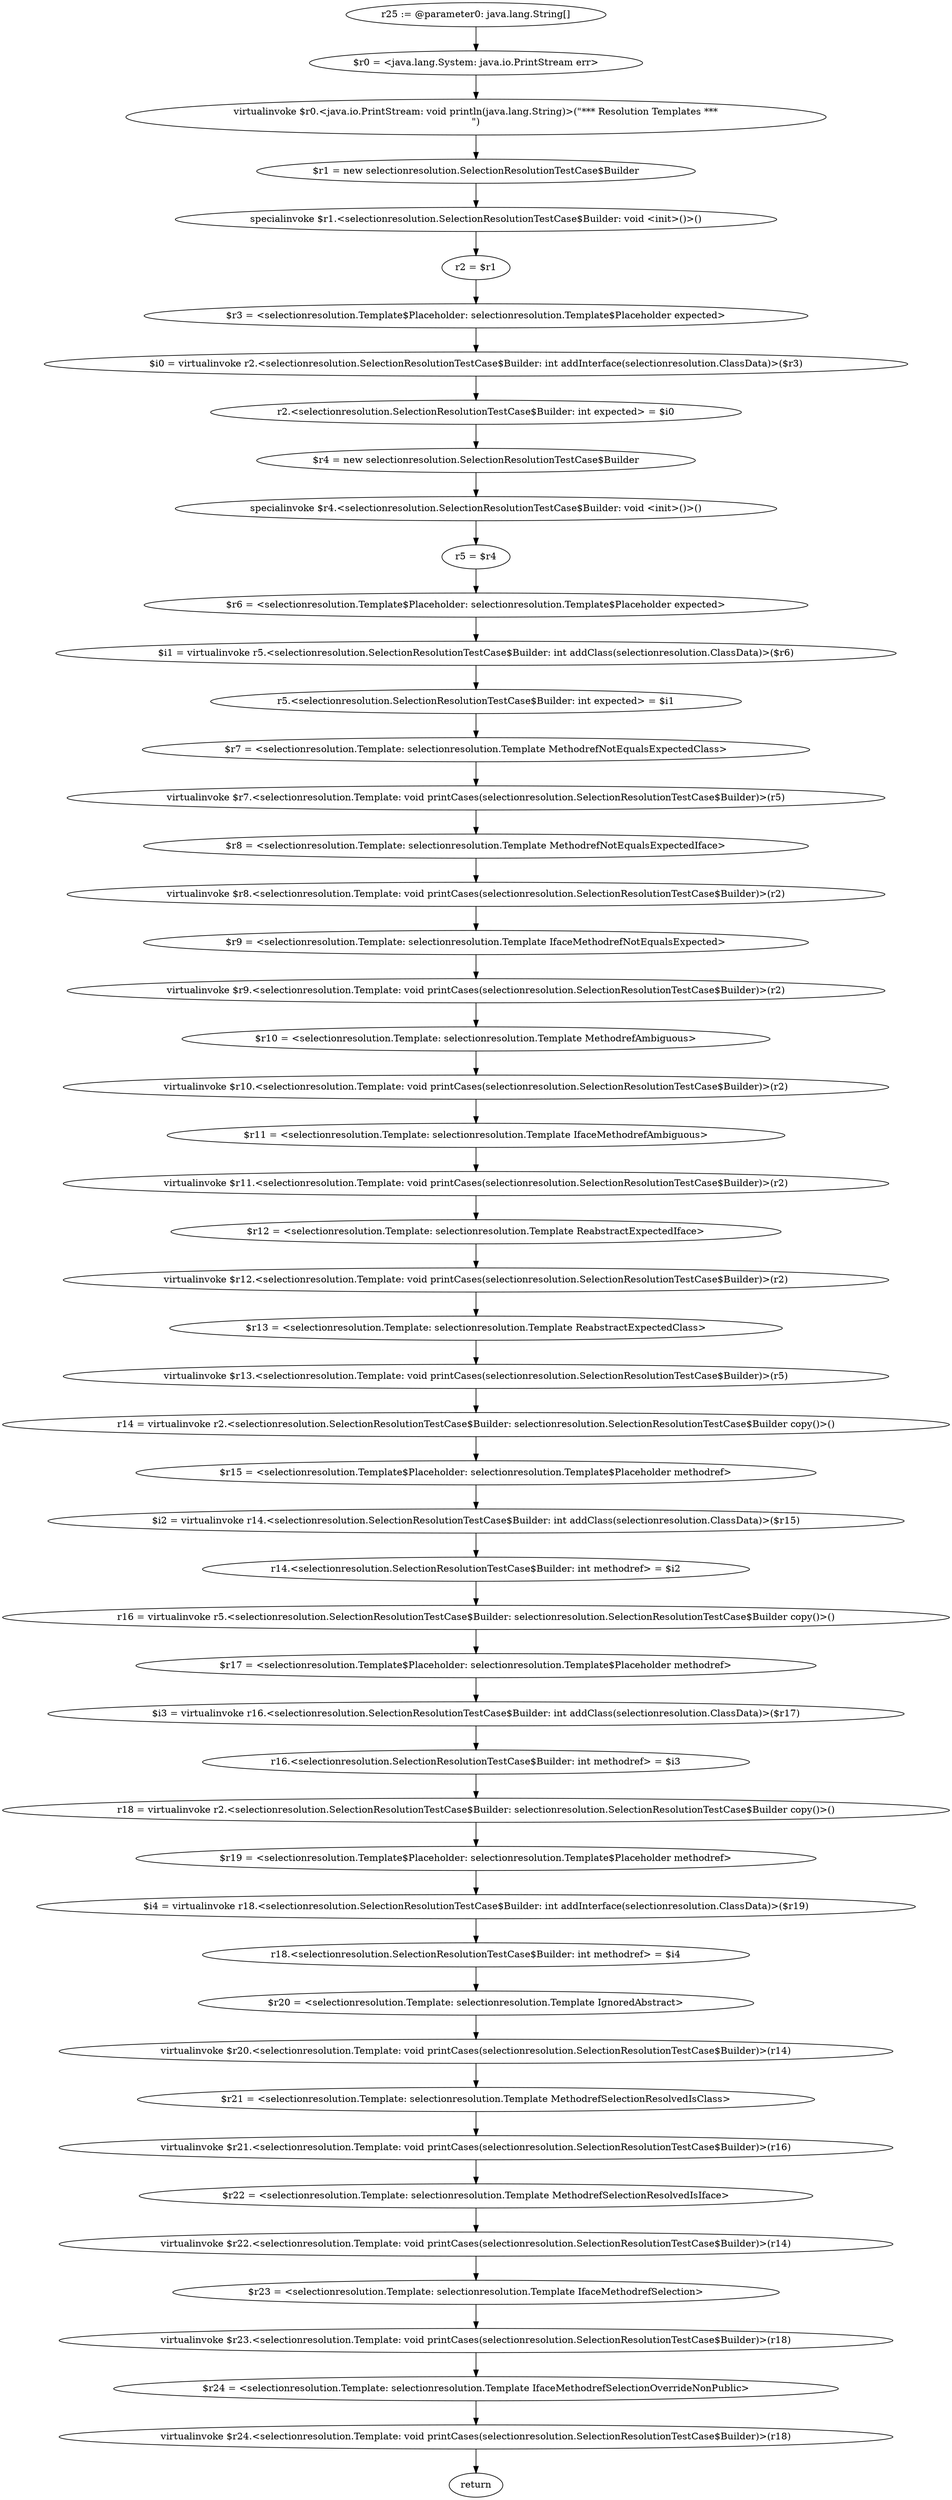 digraph "unitGraph" {
    "r25 := @parameter0: java.lang.String[]"
    "$r0 = <java.lang.System: java.io.PrintStream err>"
    "virtualinvoke $r0.<java.io.PrintStream: void println(java.lang.String)>(\"*** Resolution Templates ***\n\")"
    "$r1 = new selectionresolution.SelectionResolutionTestCase$Builder"
    "specialinvoke $r1.<selectionresolution.SelectionResolutionTestCase$Builder: void <init>()>()"
    "r2 = $r1"
    "$r3 = <selectionresolution.Template$Placeholder: selectionresolution.Template$Placeholder expected>"
    "$i0 = virtualinvoke r2.<selectionresolution.SelectionResolutionTestCase$Builder: int addInterface(selectionresolution.ClassData)>($r3)"
    "r2.<selectionresolution.SelectionResolutionTestCase$Builder: int expected> = $i0"
    "$r4 = new selectionresolution.SelectionResolutionTestCase$Builder"
    "specialinvoke $r4.<selectionresolution.SelectionResolutionTestCase$Builder: void <init>()>()"
    "r5 = $r4"
    "$r6 = <selectionresolution.Template$Placeholder: selectionresolution.Template$Placeholder expected>"
    "$i1 = virtualinvoke r5.<selectionresolution.SelectionResolutionTestCase$Builder: int addClass(selectionresolution.ClassData)>($r6)"
    "r5.<selectionresolution.SelectionResolutionTestCase$Builder: int expected> = $i1"
    "$r7 = <selectionresolution.Template: selectionresolution.Template MethodrefNotEqualsExpectedClass>"
    "virtualinvoke $r7.<selectionresolution.Template: void printCases(selectionresolution.SelectionResolutionTestCase$Builder)>(r5)"
    "$r8 = <selectionresolution.Template: selectionresolution.Template MethodrefNotEqualsExpectedIface>"
    "virtualinvoke $r8.<selectionresolution.Template: void printCases(selectionresolution.SelectionResolutionTestCase$Builder)>(r2)"
    "$r9 = <selectionresolution.Template: selectionresolution.Template IfaceMethodrefNotEqualsExpected>"
    "virtualinvoke $r9.<selectionresolution.Template: void printCases(selectionresolution.SelectionResolutionTestCase$Builder)>(r2)"
    "$r10 = <selectionresolution.Template: selectionresolution.Template MethodrefAmbiguous>"
    "virtualinvoke $r10.<selectionresolution.Template: void printCases(selectionresolution.SelectionResolutionTestCase$Builder)>(r2)"
    "$r11 = <selectionresolution.Template: selectionresolution.Template IfaceMethodrefAmbiguous>"
    "virtualinvoke $r11.<selectionresolution.Template: void printCases(selectionresolution.SelectionResolutionTestCase$Builder)>(r2)"
    "$r12 = <selectionresolution.Template: selectionresolution.Template ReabstractExpectedIface>"
    "virtualinvoke $r12.<selectionresolution.Template: void printCases(selectionresolution.SelectionResolutionTestCase$Builder)>(r2)"
    "$r13 = <selectionresolution.Template: selectionresolution.Template ReabstractExpectedClass>"
    "virtualinvoke $r13.<selectionresolution.Template: void printCases(selectionresolution.SelectionResolutionTestCase$Builder)>(r5)"
    "r14 = virtualinvoke r2.<selectionresolution.SelectionResolutionTestCase$Builder: selectionresolution.SelectionResolutionTestCase$Builder copy()>()"
    "$r15 = <selectionresolution.Template$Placeholder: selectionresolution.Template$Placeholder methodref>"
    "$i2 = virtualinvoke r14.<selectionresolution.SelectionResolutionTestCase$Builder: int addClass(selectionresolution.ClassData)>($r15)"
    "r14.<selectionresolution.SelectionResolutionTestCase$Builder: int methodref> = $i2"
    "r16 = virtualinvoke r5.<selectionresolution.SelectionResolutionTestCase$Builder: selectionresolution.SelectionResolutionTestCase$Builder copy()>()"
    "$r17 = <selectionresolution.Template$Placeholder: selectionresolution.Template$Placeholder methodref>"
    "$i3 = virtualinvoke r16.<selectionresolution.SelectionResolutionTestCase$Builder: int addClass(selectionresolution.ClassData)>($r17)"
    "r16.<selectionresolution.SelectionResolutionTestCase$Builder: int methodref> = $i3"
    "r18 = virtualinvoke r2.<selectionresolution.SelectionResolutionTestCase$Builder: selectionresolution.SelectionResolutionTestCase$Builder copy()>()"
    "$r19 = <selectionresolution.Template$Placeholder: selectionresolution.Template$Placeholder methodref>"
    "$i4 = virtualinvoke r18.<selectionresolution.SelectionResolutionTestCase$Builder: int addInterface(selectionresolution.ClassData)>($r19)"
    "r18.<selectionresolution.SelectionResolutionTestCase$Builder: int methodref> = $i4"
    "$r20 = <selectionresolution.Template: selectionresolution.Template IgnoredAbstract>"
    "virtualinvoke $r20.<selectionresolution.Template: void printCases(selectionresolution.SelectionResolutionTestCase$Builder)>(r14)"
    "$r21 = <selectionresolution.Template: selectionresolution.Template MethodrefSelectionResolvedIsClass>"
    "virtualinvoke $r21.<selectionresolution.Template: void printCases(selectionresolution.SelectionResolutionTestCase$Builder)>(r16)"
    "$r22 = <selectionresolution.Template: selectionresolution.Template MethodrefSelectionResolvedIsIface>"
    "virtualinvoke $r22.<selectionresolution.Template: void printCases(selectionresolution.SelectionResolutionTestCase$Builder)>(r14)"
    "$r23 = <selectionresolution.Template: selectionresolution.Template IfaceMethodrefSelection>"
    "virtualinvoke $r23.<selectionresolution.Template: void printCases(selectionresolution.SelectionResolutionTestCase$Builder)>(r18)"
    "$r24 = <selectionresolution.Template: selectionresolution.Template IfaceMethodrefSelectionOverrideNonPublic>"
    "virtualinvoke $r24.<selectionresolution.Template: void printCases(selectionresolution.SelectionResolutionTestCase$Builder)>(r18)"
    "return"
    "r25 := @parameter0: java.lang.String[]"->"$r0 = <java.lang.System: java.io.PrintStream err>";
    "$r0 = <java.lang.System: java.io.PrintStream err>"->"virtualinvoke $r0.<java.io.PrintStream: void println(java.lang.String)>(\"*** Resolution Templates ***\n\")";
    "virtualinvoke $r0.<java.io.PrintStream: void println(java.lang.String)>(\"*** Resolution Templates ***\n\")"->"$r1 = new selectionresolution.SelectionResolutionTestCase$Builder";
    "$r1 = new selectionresolution.SelectionResolutionTestCase$Builder"->"specialinvoke $r1.<selectionresolution.SelectionResolutionTestCase$Builder: void <init>()>()";
    "specialinvoke $r1.<selectionresolution.SelectionResolutionTestCase$Builder: void <init>()>()"->"r2 = $r1";
    "r2 = $r1"->"$r3 = <selectionresolution.Template$Placeholder: selectionresolution.Template$Placeholder expected>";
    "$r3 = <selectionresolution.Template$Placeholder: selectionresolution.Template$Placeholder expected>"->"$i0 = virtualinvoke r2.<selectionresolution.SelectionResolutionTestCase$Builder: int addInterface(selectionresolution.ClassData)>($r3)";
    "$i0 = virtualinvoke r2.<selectionresolution.SelectionResolutionTestCase$Builder: int addInterface(selectionresolution.ClassData)>($r3)"->"r2.<selectionresolution.SelectionResolutionTestCase$Builder: int expected> = $i0";
    "r2.<selectionresolution.SelectionResolutionTestCase$Builder: int expected> = $i0"->"$r4 = new selectionresolution.SelectionResolutionTestCase$Builder";
    "$r4 = new selectionresolution.SelectionResolutionTestCase$Builder"->"specialinvoke $r4.<selectionresolution.SelectionResolutionTestCase$Builder: void <init>()>()";
    "specialinvoke $r4.<selectionresolution.SelectionResolutionTestCase$Builder: void <init>()>()"->"r5 = $r4";
    "r5 = $r4"->"$r6 = <selectionresolution.Template$Placeholder: selectionresolution.Template$Placeholder expected>";
    "$r6 = <selectionresolution.Template$Placeholder: selectionresolution.Template$Placeholder expected>"->"$i1 = virtualinvoke r5.<selectionresolution.SelectionResolutionTestCase$Builder: int addClass(selectionresolution.ClassData)>($r6)";
    "$i1 = virtualinvoke r5.<selectionresolution.SelectionResolutionTestCase$Builder: int addClass(selectionresolution.ClassData)>($r6)"->"r5.<selectionresolution.SelectionResolutionTestCase$Builder: int expected> = $i1";
    "r5.<selectionresolution.SelectionResolutionTestCase$Builder: int expected> = $i1"->"$r7 = <selectionresolution.Template: selectionresolution.Template MethodrefNotEqualsExpectedClass>";
    "$r7 = <selectionresolution.Template: selectionresolution.Template MethodrefNotEqualsExpectedClass>"->"virtualinvoke $r7.<selectionresolution.Template: void printCases(selectionresolution.SelectionResolutionTestCase$Builder)>(r5)";
    "virtualinvoke $r7.<selectionresolution.Template: void printCases(selectionresolution.SelectionResolutionTestCase$Builder)>(r5)"->"$r8 = <selectionresolution.Template: selectionresolution.Template MethodrefNotEqualsExpectedIface>";
    "$r8 = <selectionresolution.Template: selectionresolution.Template MethodrefNotEqualsExpectedIface>"->"virtualinvoke $r8.<selectionresolution.Template: void printCases(selectionresolution.SelectionResolutionTestCase$Builder)>(r2)";
    "virtualinvoke $r8.<selectionresolution.Template: void printCases(selectionresolution.SelectionResolutionTestCase$Builder)>(r2)"->"$r9 = <selectionresolution.Template: selectionresolution.Template IfaceMethodrefNotEqualsExpected>";
    "$r9 = <selectionresolution.Template: selectionresolution.Template IfaceMethodrefNotEqualsExpected>"->"virtualinvoke $r9.<selectionresolution.Template: void printCases(selectionresolution.SelectionResolutionTestCase$Builder)>(r2)";
    "virtualinvoke $r9.<selectionresolution.Template: void printCases(selectionresolution.SelectionResolutionTestCase$Builder)>(r2)"->"$r10 = <selectionresolution.Template: selectionresolution.Template MethodrefAmbiguous>";
    "$r10 = <selectionresolution.Template: selectionresolution.Template MethodrefAmbiguous>"->"virtualinvoke $r10.<selectionresolution.Template: void printCases(selectionresolution.SelectionResolutionTestCase$Builder)>(r2)";
    "virtualinvoke $r10.<selectionresolution.Template: void printCases(selectionresolution.SelectionResolutionTestCase$Builder)>(r2)"->"$r11 = <selectionresolution.Template: selectionresolution.Template IfaceMethodrefAmbiguous>";
    "$r11 = <selectionresolution.Template: selectionresolution.Template IfaceMethodrefAmbiguous>"->"virtualinvoke $r11.<selectionresolution.Template: void printCases(selectionresolution.SelectionResolutionTestCase$Builder)>(r2)";
    "virtualinvoke $r11.<selectionresolution.Template: void printCases(selectionresolution.SelectionResolutionTestCase$Builder)>(r2)"->"$r12 = <selectionresolution.Template: selectionresolution.Template ReabstractExpectedIface>";
    "$r12 = <selectionresolution.Template: selectionresolution.Template ReabstractExpectedIface>"->"virtualinvoke $r12.<selectionresolution.Template: void printCases(selectionresolution.SelectionResolutionTestCase$Builder)>(r2)";
    "virtualinvoke $r12.<selectionresolution.Template: void printCases(selectionresolution.SelectionResolutionTestCase$Builder)>(r2)"->"$r13 = <selectionresolution.Template: selectionresolution.Template ReabstractExpectedClass>";
    "$r13 = <selectionresolution.Template: selectionresolution.Template ReabstractExpectedClass>"->"virtualinvoke $r13.<selectionresolution.Template: void printCases(selectionresolution.SelectionResolutionTestCase$Builder)>(r5)";
    "virtualinvoke $r13.<selectionresolution.Template: void printCases(selectionresolution.SelectionResolutionTestCase$Builder)>(r5)"->"r14 = virtualinvoke r2.<selectionresolution.SelectionResolutionTestCase$Builder: selectionresolution.SelectionResolutionTestCase$Builder copy()>()";
    "r14 = virtualinvoke r2.<selectionresolution.SelectionResolutionTestCase$Builder: selectionresolution.SelectionResolutionTestCase$Builder copy()>()"->"$r15 = <selectionresolution.Template$Placeholder: selectionresolution.Template$Placeholder methodref>";
    "$r15 = <selectionresolution.Template$Placeholder: selectionresolution.Template$Placeholder methodref>"->"$i2 = virtualinvoke r14.<selectionresolution.SelectionResolutionTestCase$Builder: int addClass(selectionresolution.ClassData)>($r15)";
    "$i2 = virtualinvoke r14.<selectionresolution.SelectionResolutionTestCase$Builder: int addClass(selectionresolution.ClassData)>($r15)"->"r14.<selectionresolution.SelectionResolutionTestCase$Builder: int methodref> = $i2";
    "r14.<selectionresolution.SelectionResolutionTestCase$Builder: int methodref> = $i2"->"r16 = virtualinvoke r5.<selectionresolution.SelectionResolutionTestCase$Builder: selectionresolution.SelectionResolutionTestCase$Builder copy()>()";
    "r16 = virtualinvoke r5.<selectionresolution.SelectionResolutionTestCase$Builder: selectionresolution.SelectionResolutionTestCase$Builder copy()>()"->"$r17 = <selectionresolution.Template$Placeholder: selectionresolution.Template$Placeholder methodref>";
    "$r17 = <selectionresolution.Template$Placeholder: selectionresolution.Template$Placeholder methodref>"->"$i3 = virtualinvoke r16.<selectionresolution.SelectionResolutionTestCase$Builder: int addClass(selectionresolution.ClassData)>($r17)";
    "$i3 = virtualinvoke r16.<selectionresolution.SelectionResolutionTestCase$Builder: int addClass(selectionresolution.ClassData)>($r17)"->"r16.<selectionresolution.SelectionResolutionTestCase$Builder: int methodref> = $i3";
    "r16.<selectionresolution.SelectionResolutionTestCase$Builder: int methodref> = $i3"->"r18 = virtualinvoke r2.<selectionresolution.SelectionResolutionTestCase$Builder: selectionresolution.SelectionResolutionTestCase$Builder copy()>()";
    "r18 = virtualinvoke r2.<selectionresolution.SelectionResolutionTestCase$Builder: selectionresolution.SelectionResolutionTestCase$Builder copy()>()"->"$r19 = <selectionresolution.Template$Placeholder: selectionresolution.Template$Placeholder methodref>";
    "$r19 = <selectionresolution.Template$Placeholder: selectionresolution.Template$Placeholder methodref>"->"$i4 = virtualinvoke r18.<selectionresolution.SelectionResolutionTestCase$Builder: int addInterface(selectionresolution.ClassData)>($r19)";
    "$i4 = virtualinvoke r18.<selectionresolution.SelectionResolutionTestCase$Builder: int addInterface(selectionresolution.ClassData)>($r19)"->"r18.<selectionresolution.SelectionResolutionTestCase$Builder: int methodref> = $i4";
    "r18.<selectionresolution.SelectionResolutionTestCase$Builder: int methodref> = $i4"->"$r20 = <selectionresolution.Template: selectionresolution.Template IgnoredAbstract>";
    "$r20 = <selectionresolution.Template: selectionresolution.Template IgnoredAbstract>"->"virtualinvoke $r20.<selectionresolution.Template: void printCases(selectionresolution.SelectionResolutionTestCase$Builder)>(r14)";
    "virtualinvoke $r20.<selectionresolution.Template: void printCases(selectionresolution.SelectionResolutionTestCase$Builder)>(r14)"->"$r21 = <selectionresolution.Template: selectionresolution.Template MethodrefSelectionResolvedIsClass>";
    "$r21 = <selectionresolution.Template: selectionresolution.Template MethodrefSelectionResolvedIsClass>"->"virtualinvoke $r21.<selectionresolution.Template: void printCases(selectionresolution.SelectionResolutionTestCase$Builder)>(r16)";
    "virtualinvoke $r21.<selectionresolution.Template: void printCases(selectionresolution.SelectionResolutionTestCase$Builder)>(r16)"->"$r22 = <selectionresolution.Template: selectionresolution.Template MethodrefSelectionResolvedIsIface>";
    "$r22 = <selectionresolution.Template: selectionresolution.Template MethodrefSelectionResolvedIsIface>"->"virtualinvoke $r22.<selectionresolution.Template: void printCases(selectionresolution.SelectionResolutionTestCase$Builder)>(r14)";
    "virtualinvoke $r22.<selectionresolution.Template: void printCases(selectionresolution.SelectionResolutionTestCase$Builder)>(r14)"->"$r23 = <selectionresolution.Template: selectionresolution.Template IfaceMethodrefSelection>";
    "$r23 = <selectionresolution.Template: selectionresolution.Template IfaceMethodrefSelection>"->"virtualinvoke $r23.<selectionresolution.Template: void printCases(selectionresolution.SelectionResolutionTestCase$Builder)>(r18)";
    "virtualinvoke $r23.<selectionresolution.Template: void printCases(selectionresolution.SelectionResolutionTestCase$Builder)>(r18)"->"$r24 = <selectionresolution.Template: selectionresolution.Template IfaceMethodrefSelectionOverrideNonPublic>";
    "$r24 = <selectionresolution.Template: selectionresolution.Template IfaceMethodrefSelectionOverrideNonPublic>"->"virtualinvoke $r24.<selectionresolution.Template: void printCases(selectionresolution.SelectionResolutionTestCase$Builder)>(r18)";
    "virtualinvoke $r24.<selectionresolution.Template: void printCases(selectionresolution.SelectionResolutionTestCase$Builder)>(r18)"->"return";
}
